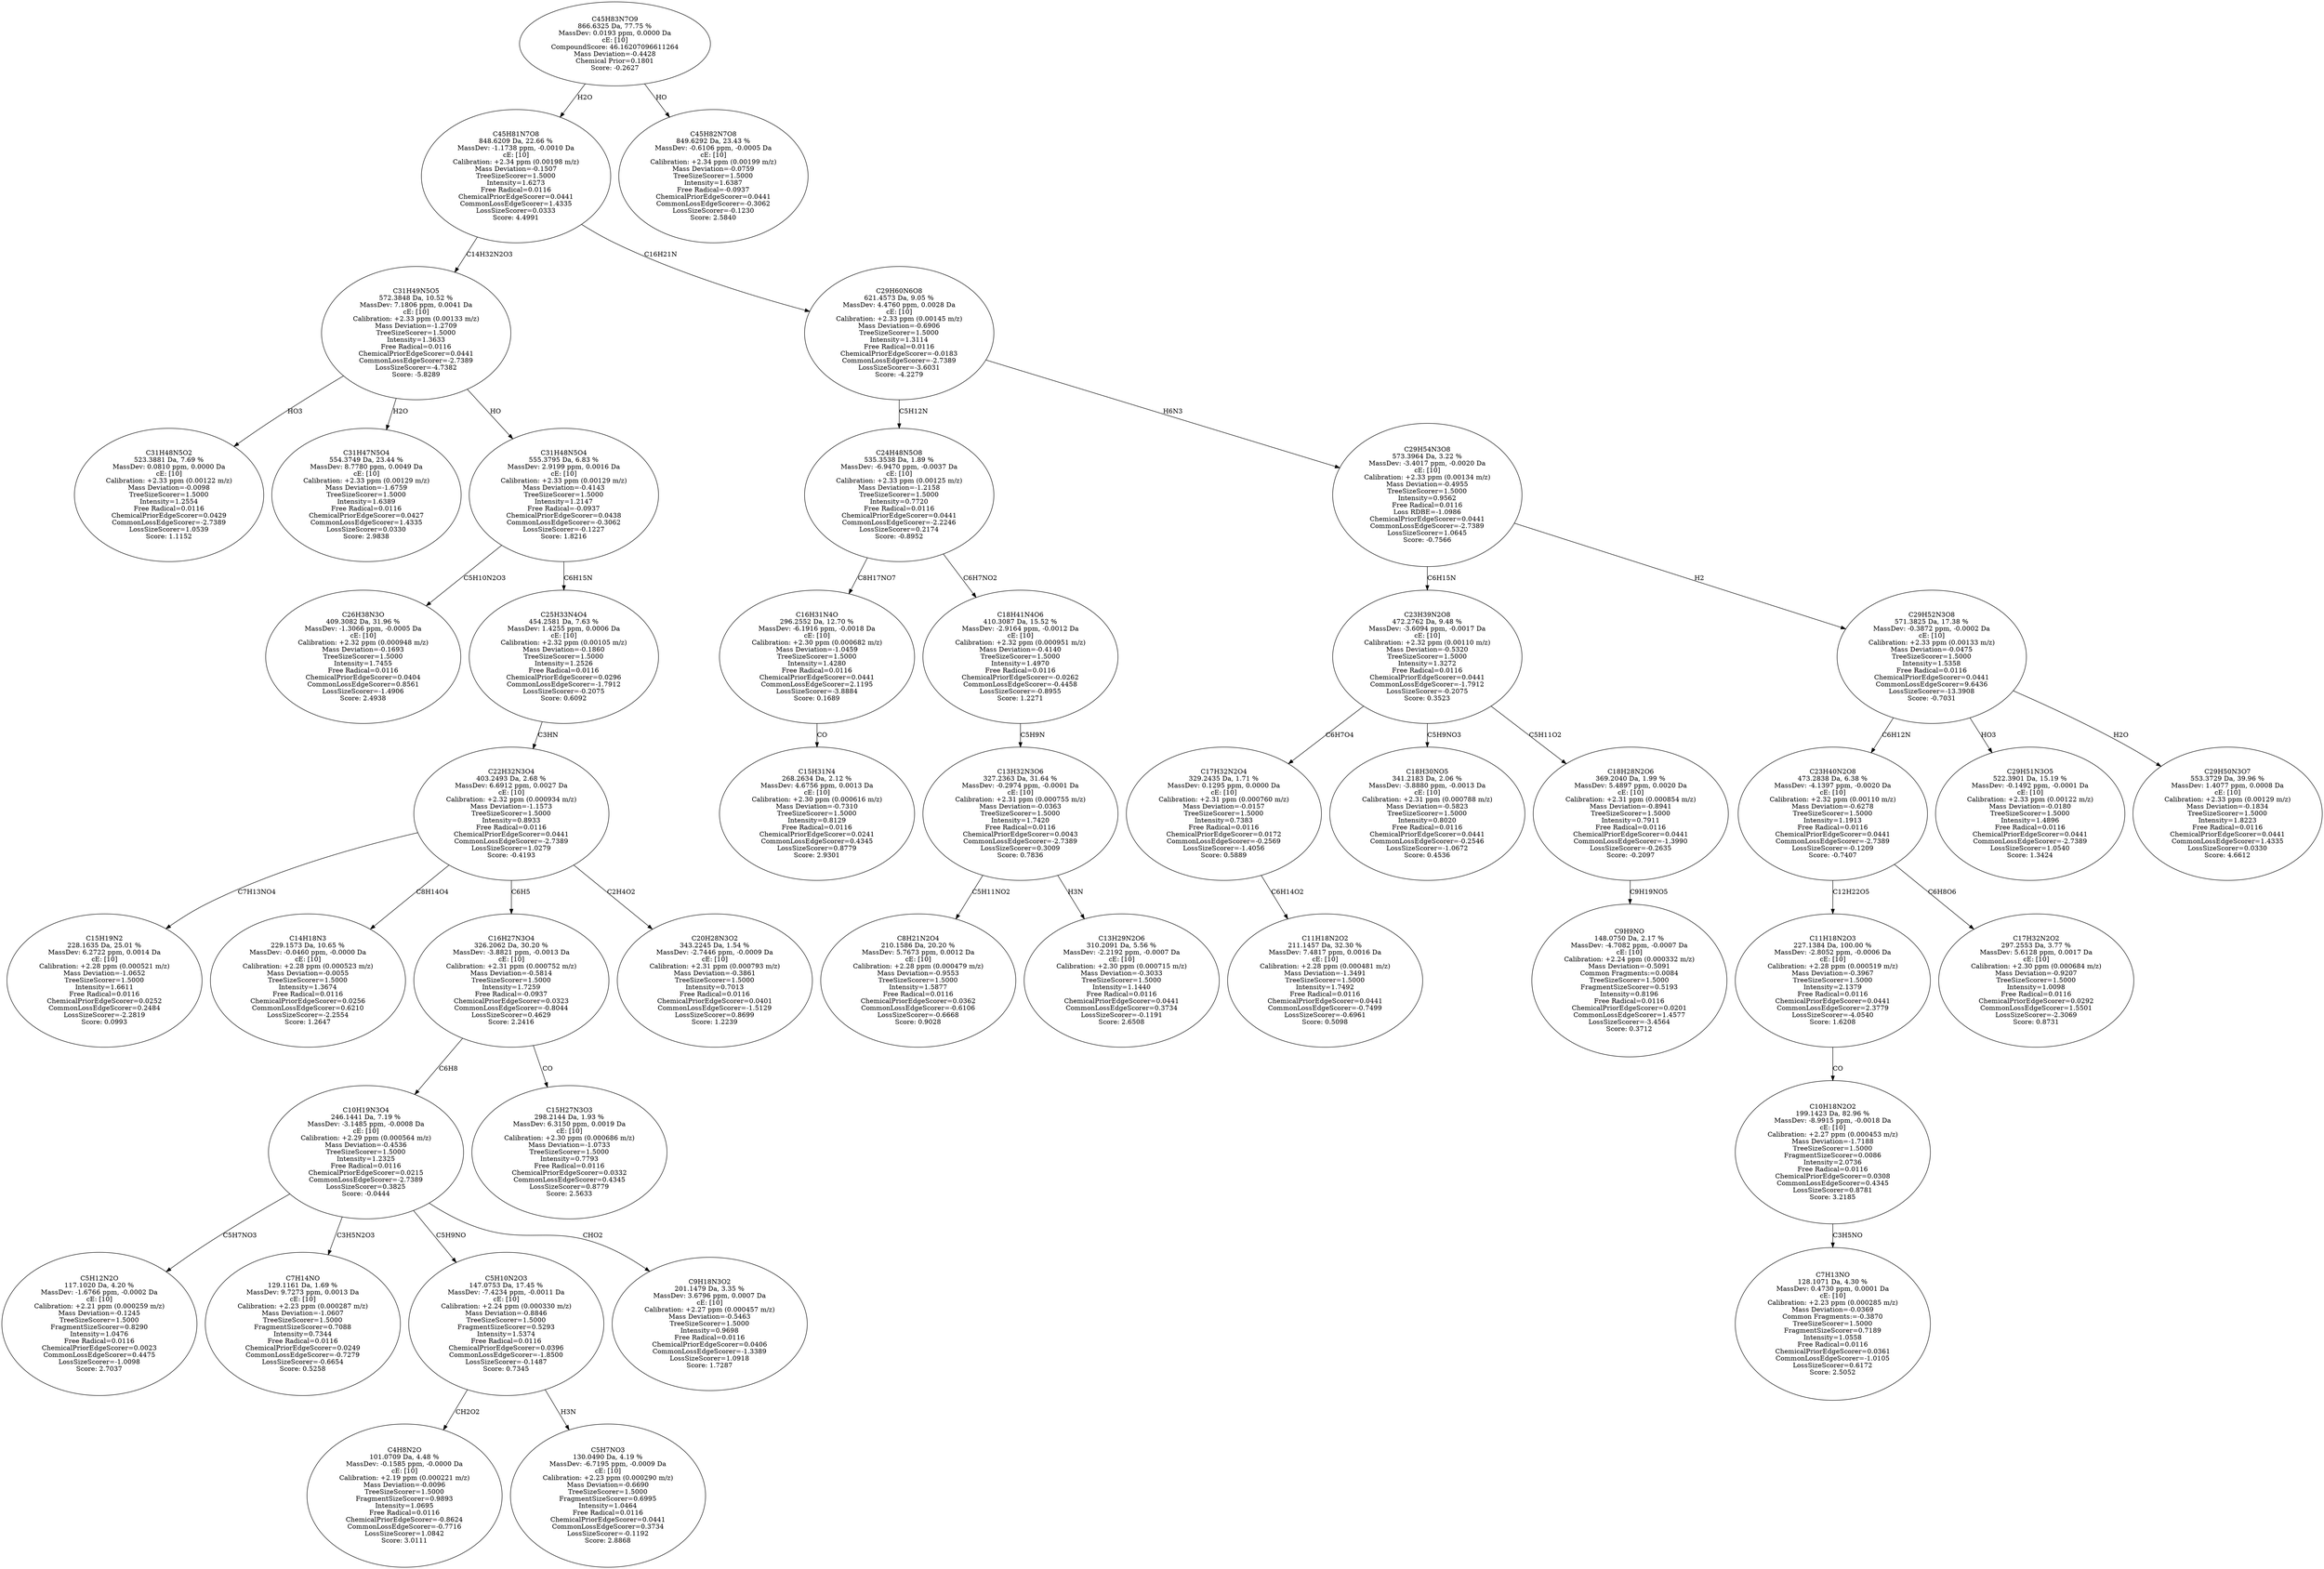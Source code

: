 strict digraph {
v1 [label="C31H48N5O2\n523.3881 Da, 7.69 %\nMassDev: 0.0810 ppm, 0.0000 Da\ncE: [10]\nCalibration: +2.33 ppm (0.00122 m/z)\nMass Deviation=-0.0098\nTreeSizeScorer=1.5000\nIntensity=1.2554\nFree Radical=0.0116\nChemicalPriorEdgeScorer=0.0429\nCommonLossEdgeScorer=-2.7389\nLossSizeScorer=1.0539\nScore: 1.1152"];
v2 [label="C31H47N5O4\n554.3749 Da, 23.44 %\nMassDev: 8.7780 ppm, 0.0049 Da\ncE: [10]\nCalibration: +2.33 ppm (0.00129 m/z)\nMass Deviation=-1.6759\nTreeSizeScorer=1.5000\nIntensity=1.6389\nFree Radical=0.0116\nChemicalPriorEdgeScorer=0.0427\nCommonLossEdgeScorer=1.4335\nLossSizeScorer=0.0330\nScore: 2.9838"];
v3 [label="C26H38N3O\n409.3082 Da, 31.96 %\nMassDev: -1.3066 ppm, -0.0005 Da\ncE: [10]\nCalibration: +2.32 ppm (0.000948 m/z)\nMass Deviation=-0.1693\nTreeSizeScorer=1.5000\nIntensity=1.7455\nFree Radical=0.0116\nChemicalPriorEdgeScorer=0.0404\nCommonLossEdgeScorer=0.8561\nLossSizeScorer=-1.4906\nScore: 2.4938"];
v4 [label="C15H19N2\n228.1635 Da, 25.01 %\nMassDev: 6.2722 ppm, 0.0014 Da\ncE: [10]\nCalibration: +2.28 ppm (0.000521 m/z)\nMass Deviation=-1.0652\nTreeSizeScorer=1.5000\nIntensity=1.6611\nFree Radical=0.0116\nChemicalPriorEdgeScorer=0.0252\nCommonLossEdgeScorer=0.2484\nLossSizeScorer=-2.2819\nScore: 0.0993"];
v5 [label="C14H18N3\n229.1573 Da, 10.65 %\nMassDev: -0.0460 ppm, -0.0000 Da\ncE: [10]\nCalibration: +2.28 ppm (0.000523 m/z)\nMass Deviation=-0.0055\nTreeSizeScorer=1.5000\nIntensity=1.3674\nFree Radical=0.0116\nChemicalPriorEdgeScorer=0.0256\nCommonLossEdgeScorer=0.6210\nLossSizeScorer=-2.2554\nScore: 1.2647"];
v6 [label="C5H12N2O\n117.1020 Da, 4.20 %\nMassDev: -1.6766 ppm, -0.0002 Da\ncE: [10]\nCalibration: +2.21 ppm (0.000259 m/z)\nMass Deviation=-0.1245\nTreeSizeScorer=1.5000\nFragmentSizeScorer=0.8290\nIntensity=1.0476\nFree Radical=0.0116\nChemicalPriorEdgeScorer=0.0023\nCommonLossEdgeScorer=0.4475\nLossSizeScorer=-1.0098\nScore: 2.7037"];
v7 [label="C7H14NO\n129.1161 Da, 1.69 %\nMassDev: 9.7273 ppm, 0.0013 Da\ncE: [10]\nCalibration: +2.23 ppm (0.000287 m/z)\nMass Deviation=-1.0607\nTreeSizeScorer=1.5000\nFragmentSizeScorer=0.7088\nIntensity=0.7344\nFree Radical=0.0116\nChemicalPriorEdgeScorer=0.0249\nCommonLossEdgeScorer=-0.7279\nLossSizeScorer=-0.6654\nScore: 0.5258"];
v8 [label="C4H8N2O\n101.0709 Da, 4.48 %\nMassDev: -0.1585 ppm, -0.0000 Da\ncE: [10]\nCalibration: +2.19 ppm (0.000221 m/z)\nMass Deviation=-0.0096\nTreeSizeScorer=1.5000\nFragmentSizeScorer=0.9893\nIntensity=1.0695\nFree Radical=0.0116\nChemicalPriorEdgeScorer=-0.8624\nCommonLossEdgeScorer=-0.7716\nLossSizeScorer=1.0842\nScore: 3.0111"];
v9 [label="C5H7NO3\n130.0490 Da, 4.19 %\nMassDev: -6.7195 ppm, -0.0009 Da\ncE: [10]\nCalibration: +2.23 ppm (0.000290 m/z)\nMass Deviation=-0.6690\nTreeSizeScorer=1.5000\nFragmentSizeScorer=0.6995\nIntensity=1.0464\nFree Radical=0.0116\nChemicalPriorEdgeScorer=0.0441\nCommonLossEdgeScorer=0.3734\nLossSizeScorer=-0.1192\nScore: 2.8868"];
v10 [label="C5H10N2O3\n147.0753 Da, 17.45 %\nMassDev: -7.4234 ppm, -0.0011 Da\ncE: [10]\nCalibration: +2.24 ppm (0.000330 m/z)\nMass Deviation=-0.8846\nTreeSizeScorer=1.5000\nFragmentSizeScorer=0.5293\nIntensity=1.5374\nFree Radical=0.0116\nChemicalPriorEdgeScorer=0.0396\nCommonLossEdgeScorer=-1.8500\nLossSizeScorer=-0.1487\nScore: 0.7345"];
v11 [label="C9H18N3O2\n201.1479 Da, 3.35 %\nMassDev: 3.6796 ppm, 0.0007 Da\ncE: [10]\nCalibration: +2.27 ppm (0.000457 m/z)\nMass Deviation=-0.5463\nTreeSizeScorer=1.5000\nIntensity=0.9698\nFree Radical=0.0116\nChemicalPriorEdgeScorer=0.0406\nCommonLossEdgeScorer=-1.3389\nLossSizeScorer=1.0918\nScore: 1.7287"];
v12 [label="C10H19N3O4\n246.1441 Da, 7.19 %\nMassDev: -3.1485 ppm, -0.0008 Da\ncE: [10]\nCalibration: +2.29 ppm (0.000564 m/z)\nMass Deviation=-0.4536\nTreeSizeScorer=1.5000\nIntensity=1.2325\nFree Radical=0.0116\nChemicalPriorEdgeScorer=0.0215\nCommonLossEdgeScorer=-2.7389\nLossSizeScorer=0.3825\nScore: -0.0444"];
v13 [label="C15H27N3O3\n298.2144 Da, 1.93 %\nMassDev: 6.3150 ppm, 0.0019 Da\ncE: [10]\nCalibration: +2.30 ppm (0.000686 m/z)\nMass Deviation=-1.0733\nTreeSizeScorer=1.5000\nIntensity=0.7793\nFree Radical=0.0116\nChemicalPriorEdgeScorer=0.0332\nCommonLossEdgeScorer=0.4345\nLossSizeScorer=0.8779\nScore: 2.5633"];
v14 [label="C16H27N3O4\n326.2062 Da, 30.20 %\nMassDev: -3.8821 ppm, -0.0013 Da\ncE: [10]\nCalibration: +2.31 ppm (0.000752 m/z)\nMass Deviation=-0.5814\nTreeSizeScorer=1.5000\nIntensity=1.7259\nFree Radical=-0.0937\nChemicalPriorEdgeScorer=0.0323\nCommonLossEdgeScorer=-0.8044\nLossSizeScorer=0.4629\nScore: 2.2416"];
v15 [label="C20H28N3O2\n343.2245 Da, 1.54 %\nMassDev: -2.7446 ppm, -0.0009 Da\ncE: [10]\nCalibration: +2.31 ppm (0.000793 m/z)\nMass Deviation=-0.3861\nTreeSizeScorer=1.5000\nIntensity=0.7013\nFree Radical=0.0116\nChemicalPriorEdgeScorer=0.0401\nCommonLossEdgeScorer=-1.5129\nLossSizeScorer=0.8699\nScore: 1.2239"];
v16 [label="C22H32N3O4\n403.2493 Da, 2.68 %\nMassDev: 6.6912 ppm, 0.0027 Da\ncE: [10]\nCalibration: +2.32 ppm (0.000934 m/z)\nMass Deviation=-1.1573\nTreeSizeScorer=1.5000\nIntensity=0.8933\nFree Radical=0.0116\nChemicalPriorEdgeScorer=0.0441\nCommonLossEdgeScorer=-2.7389\nLossSizeScorer=1.0279\nScore: -0.4193"];
v17 [label="C25H33N4O4\n454.2581 Da, 7.63 %\nMassDev: 1.4255 ppm, 0.0006 Da\ncE: [10]\nCalibration: +2.32 ppm (0.00105 m/z)\nMass Deviation=-0.1860\nTreeSizeScorer=1.5000\nIntensity=1.2526\nFree Radical=0.0116\nChemicalPriorEdgeScorer=0.0296\nCommonLossEdgeScorer=-1.7912\nLossSizeScorer=-0.2075\nScore: 0.6092"];
v18 [label="C31H48N5O4\n555.3795 Da, 6.83 %\nMassDev: 2.9199 ppm, 0.0016 Da\ncE: [10]\nCalibration: +2.33 ppm (0.00129 m/z)\nMass Deviation=-0.4143\nTreeSizeScorer=1.5000\nIntensity=1.2147\nFree Radical=-0.0937\nChemicalPriorEdgeScorer=0.0438\nCommonLossEdgeScorer=-0.3062\nLossSizeScorer=-0.1227\nScore: 1.8216"];
v19 [label="C31H49N5O5\n572.3848 Da, 10.52 %\nMassDev: 7.1806 ppm, 0.0041 Da\ncE: [10]\nCalibration: +2.33 ppm (0.00133 m/z)\nMass Deviation=-1.2709\nTreeSizeScorer=1.5000\nIntensity=1.3633\nFree Radical=0.0116\nChemicalPriorEdgeScorer=0.0441\nCommonLossEdgeScorer=-2.7389\nLossSizeScorer=-4.7382\nScore: -5.8289"];
v20 [label="C15H31N4\n268.2634 Da, 2.12 %\nMassDev: 4.6756 ppm, 0.0013 Da\ncE: [10]\nCalibration: +2.30 ppm (0.000616 m/z)\nMass Deviation=-0.7310\nTreeSizeScorer=1.5000\nIntensity=0.8129\nFree Radical=0.0116\nChemicalPriorEdgeScorer=0.0241\nCommonLossEdgeScorer=0.4345\nLossSizeScorer=0.8779\nScore: 2.9301"];
v21 [label="C16H31N4O\n296.2552 Da, 12.70 %\nMassDev: -6.1916 ppm, -0.0018 Da\ncE: [10]\nCalibration: +2.30 ppm (0.000682 m/z)\nMass Deviation=-1.0459\nTreeSizeScorer=1.5000\nIntensity=1.4280\nFree Radical=0.0116\nChemicalPriorEdgeScorer=0.0441\nCommonLossEdgeScorer=2.1195\nLossSizeScorer=-3.8884\nScore: 0.1689"];
v22 [label="C8H21N2O4\n210.1586 Da, 20.20 %\nMassDev: 5.7673 ppm, 0.0012 Da\ncE: [10]\nCalibration: +2.28 ppm (0.000479 m/z)\nMass Deviation=-0.9553\nTreeSizeScorer=1.5000\nIntensity=1.5877\nFree Radical=0.0116\nChemicalPriorEdgeScorer=0.0362\nCommonLossEdgeScorer=-0.6106\nLossSizeScorer=-0.6668\nScore: 0.9028"];
v23 [label="C13H29N2O6\n310.2091 Da, 5.56 %\nMassDev: -2.2192 ppm, -0.0007 Da\ncE: [10]\nCalibration: +2.30 ppm (0.000715 m/z)\nMass Deviation=-0.3033\nTreeSizeScorer=1.5000\nIntensity=1.1440\nFree Radical=0.0116\nChemicalPriorEdgeScorer=0.0441\nCommonLossEdgeScorer=0.3734\nLossSizeScorer=-0.1191\nScore: 2.6508"];
v24 [label="C13H32N3O6\n327.2363 Da, 31.64 %\nMassDev: -0.2974 ppm, -0.0001 Da\ncE: [10]\nCalibration: +2.31 ppm (0.000755 m/z)\nMass Deviation=-0.0363\nTreeSizeScorer=1.5000\nIntensity=1.7420\nFree Radical=0.0116\nChemicalPriorEdgeScorer=0.0043\nCommonLossEdgeScorer=-2.7389\nLossSizeScorer=0.3009\nScore: 0.7836"];
v25 [label="C18H41N4O6\n410.3087 Da, 15.52 %\nMassDev: -2.9164 ppm, -0.0012 Da\ncE: [10]\nCalibration: +2.32 ppm (0.000951 m/z)\nMass Deviation=-0.4140\nTreeSizeScorer=1.5000\nIntensity=1.4970\nFree Radical=0.0116\nChemicalPriorEdgeScorer=-0.0262\nCommonLossEdgeScorer=-0.4458\nLossSizeScorer=-0.8955\nScore: 1.2271"];
v26 [label="C24H48N5O8\n535.3538 Da, 1.89 %\nMassDev: -6.9470 ppm, -0.0037 Da\ncE: [10]\nCalibration: +2.33 ppm (0.00125 m/z)\nMass Deviation=-1.2158\nTreeSizeScorer=1.5000\nIntensity=0.7720\nFree Radical=0.0116\nChemicalPriorEdgeScorer=0.0441\nCommonLossEdgeScorer=-2.2246\nLossSizeScorer=0.2174\nScore: -0.8952"];
v27 [label="C11H18N2O2\n211.1457 Da, 32.30 %\nMassDev: 7.4817 ppm, 0.0016 Da\ncE: [10]\nCalibration: +2.28 ppm (0.000481 m/z)\nMass Deviation=-1.3491\nTreeSizeScorer=1.5000\nIntensity=1.7492\nFree Radical=0.0116\nChemicalPriorEdgeScorer=0.0441\nCommonLossEdgeScorer=-0.7499\nLossSizeScorer=-0.6961\nScore: 0.5098"];
v28 [label="C17H32N2O4\n329.2435 Da, 1.71 %\nMassDev: 0.1295 ppm, 0.0000 Da\ncE: [10]\nCalibration: +2.31 ppm (0.000760 m/z)\nMass Deviation=-0.0157\nTreeSizeScorer=1.5000\nIntensity=0.7383\nFree Radical=0.0116\nChemicalPriorEdgeScorer=0.0172\nCommonLossEdgeScorer=-0.2569\nLossSizeScorer=-1.4056\nScore: 0.5889"];
v29 [label="C18H30NO5\n341.2183 Da, 2.06 %\nMassDev: -3.8880 ppm, -0.0013 Da\ncE: [10]\nCalibration: +2.31 ppm (0.000788 m/z)\nMass Deviation=-0.5823\nTreeSizeScorer=1.5000\nIntensity=0.8020\nFree Radical=0.0116\nChemicalPriorEdgeScorer=0.0441\nCommonLossEdgeScorer=-0.2546\nLossSizeScorer=-1.0672\nScore: 0.4536"];
v30 [label="C9H9NO\n148.0750 Da, 2.17 %\nMassDev: -4.7082 ppm, -0.0007 Da\ncE: [10]\nCalibration: +2.24 ppm (0.000332 m/z)\nMass Deviation=-0.5091\nCommon Fragments:=0.0084\nTreeSizeScorer=1.5000\nFragmentSizeScorer=0.5193\nIntensity=0.8196\nFree Radical=0.0116\nChemicalPriorEdgeScorer=0.0201\nCommonLossEdgeScorer=1.4577\nLossSizeScorer=-3.4564\nScore: 0.3712"];
v31 [label="C18H28N2O6\n369.2040 Da, 1.99 %\nMassDev: 5.4897 ppm, 0.0020 Da\ncE: [10]\nCalibration: +2.31 ppm (0.000854 m/z)\nMass Deviation=-0.8941\nTreeSizeScorer=1.5000\nIntensity=0.7911\nFree Radical=0.0116\nChemicalPriorEdgeScorer=0.0441\nCommonLossEdgeScorer=-1.3990\nLossSizeScorer=-0.2635\nScore: -0.2097"];
v32 [label="C23H39N2O8\n472.2762 Da, 9.48 %\nMassDev: -3.6094 ppm, -0.0017 Da\ncE: [10]\nCalibration: +2.32 ppm (0.00110 m/z)\nMass Deviation=-0.5320\nTreeSizeScorer=1.5000\nIntensity=1.3272\nFree Radical=0.0116\nChemicalPriorEdgeScorer=0.0441\nCommonLossEdgeScorer=-1.7912\nLossSizeScorer=-0.2075\nScore: 0.3523"];
v33 [label="C7H13NO\n128.1071 Da, 4.30 %\nMassDev: 0.4730 ppm, 0.0001 Da\ncE: [10]\nCalibration: +2.23 ppm (0.000285 m/z)\nMass Deviation=-0.0369\nCommon Fragments:=-0.3870\nTreeSizeScorer=1.5000\nFragmentSizeScorer=0.7189\nIntensity=1.0558\nFree Radical=0.0116\nChemicalPriorEdgeScorer=0.0361\nCommonLossEdgeScorer=-1.0105\nLossSizeScorer=0.6172\nScore: 2.5052"];
v34 [label="C10H18N2O2\n199.1423 Da, 82.96 %\nMassDev: -8.9915 ppm, -0.0018 Da\ncE: [10]\nCalibration: +2.27 ppm (0.000453 m/z)\nMass Deviation=-1.7188\nTreeSizeScorer=1.5000\nFragmentSizeScorer=0.0086\nIntensity=2.0736\nFree Radical=0.0116\nChemicalPriorEdgeScorer=0.0308\nCommonLossEdgeScorer=0.4345\nLossSizeScorer=0.8781\nScore: 3.2185"];
v35 [label="C11H18N2O3\n227.1384 Da, 100.00 %\nMassDev: -2.8052 ppm, -0.0006 Da\ncE: [10]\nCalibration: +2.28 ppm (0.000519 m/z)\nMass Deviation=-0.3967\nTreeSizeScorer=1.5000\nIntensity=2.1379\nFree Radical=0.0116\nChemicalPriorEdgeScorer=0.0441\nCommonLossEdgeScorer=2.3779\nLossSizeScorer=-4.0540\nScore: 1.6208"];
v36 [label="C17H32N2O2\n297.2553 Da, 3.77 %\nMassDev: 5.6128 ppm, 0.0017 Da\ncE: [10]\nCalibration: +2.30 ppm (0.000684 m/z)\nMass Deviation=-0.9207\nTreeSizeScorer=1.5000\nIntensity=1.0098\nFree Radical=0.0116\nChemicalPriorEdgeScorer=0.0292\nCommonLossEdgeScorer=1.5501\nLossSizeScorer=-2.3069\nScore: 0.8731"];
v37 [label="C23H40N2O8\n473.2838 Da, 6.38 %\nMassDev: -4.1397 ppm, -0.0020 Da\ncE: [10]\nCalibration: +2.32 ppm (0.00110 m/z)\nMass Deviation=-0.6278\nTreeSizeScorer=1.5000\nIntensity=1.1913\nFree Radical=0.0116\nChemicalPriorEdgeScorer=0.0441\nCommonLossEdgeScorer=-2.7389\nLossSizeScorer=-0.1209\nScore: -0.7407"];
v38 [label="C29H51N3O5\n522.3901 Da, 15.19 %\nMassDev: -0.1492 ppm, -0.0001 Da\ncE: [10]\nCalibration: +2.33 ppm (0.00122 m/z)\nMass Deviation=-0.0180\nTreeSizeScorer=1.5000\nIntensity=1.4896\nFree Radical=0.0116\nChemicalPriorEdgeScorer=0.0441\nCommonLossEdgeScorer=-2.7389\nLossSizeScorer=1.0540\nScore: 1.3424"];
v39 [label="C29H50N3O7\n553.3729 Da, 39.96 %\nMassDev: 1.4077 ppm, 0.0008 Da\ncE: [10]\nCalibration: +2.33 ppm (0.00129 m/z)\nMass Deviation=-0.1834\nTreeSizeScorer=1.5000\nIntensity=1.8223\nFree Radical=0.0116\nChemicalPriorEdgeScorer=0.0441\nCommonLossEdgeScorer=1.4335\nLossSizeScorer=0.0330\nScore: 4.6612"];
v40 [label="C29H52N3O8\n571.3825 Da, 17.38 %\nMassDev: -0.3872 ppm, -0.0002 Da\ncE: [10]\nCalibration: +2.33 ppm (0.00133 m/z)\nMass Deviation=-0.0475\nTreeSizeScorer=1.5000\nIntensity=1.5358\nFree Radical=0.0116\nChemicalPriorEdgeScorer=0.0441\nCommonLossEdgeScorer=9.6436\nLossSizeScorer=-13.3908\nScore: -0.7031"];
v41 [label="C29H54N3O8\n573.3964 Da, 3.22 %\nMassDev: -3.4017 ppm, -0.0020 Da\ncE: [10]\nCalibration: +2.33 ppm (0.00134 m/z)\nMass Deviation=-0.4955\nTreeSizeScorer=1.5000\nIntensity=0.9562\nFree Radical=0.0116\nLoss RDBE=-1.0986\nChemicalPriorEdgeScorer=0.0441\nCommonLossEdgeScorer=-2.7389\nLossSizeScorer=1.0645\nScore: -0.7566"];
v42 [label="C29H60N6O8\n621.4573 Da, 9.05 %\nMassDev: 4.4760 ppm, 0.0028 Da\ncE: [10]\nCalibration: +2.33 ppm (0.00145 m/z)\nMass Deviation=-0.6906\nTreeSizeScorer=1.5000\nIntensity=1.3114\nFree Radical=0.0116\nChemicalPriorEdgeScorer=-0.0183\nCommonLossEdgeScorer=-2.7389\nLossSizeScorer=-3.6031\nScore: -4.2279"];
v43 [label="C45H81N7O8\n848.6209 Da, 22.66 %\nMassDev: -1.1738 ppm, -0.0010 Da\ncE: [10]\nCalibration: +2.34 ppm (0.00198 m/z)\nMass Deviation=-0.1507\nTreeSizeScorer=1.5000\nIntensity=1.6273\nFree Radical=0.0116\nChemicalPriorEdgeScorer=0.0441\nCommonLossEdgeScorer=1.4335\nLossSizeScorer=0.0333\nScore: 4.4991"];
v44 [label="C45H82N7O8\n849.6292 Da, 23.43 %\nMassDev: -0.6106 ppm, -0.0005 Da\ncE: [10]\nCalibration: +2.34 ppm (0.00199 m/z)\nMass Deviation=-0.0759\nTreeSizeScorer=1.5000\nIntensity=1.6387\nFree Radical=-0.0937\nChemicalPriorEdgeScorer=0.0441\nCommonLossEdgeScorer=-0.3062\nLossSizeScorer=-0.1230\nScore: 2.5840"];
v45 [label="C45H83N7O9\n866.6325 Da, 77.75 %\nMassDev: 0.0193 ppm, 0.0000 Da\ncE: [10]\nCompoundScore: 46.16207096611264\nMass Deviation=-0.4428\nChemical Prior=0.1801\nScore: -0.2627"];
v19 -> v1 [label="HO3"];
v19 -> v2 [label="H2O"];
v18 -> v3 [label="C5H10N2O3"];
v16 -> v4 [label="C7H13NO4"];
v16 -> v5 [label="C8H14O4"];
v12 -> v6 [label="C5H7NO3"];
v12 -> v7 [label="C3H5N2O3"];
v10 -> v8 [label="CH2O2"];
v10 -> v9 [label="H3N"];
v12 -> v10 [label="C5H9NO"];
v12 -> v11 [label="CHO2"];
v14 -> v12 [label="C6H8"];
v14 -> v13 [label="CO"];
v16 -> v14 [label="C6H5"];
v16 -> v15 [label="C2H4O2"];
v17 -> v16 [label="C3HN"];
v18 -> v17 [label="C6H15N"];
v19 -> v18 [label="HO"];
v43 -> v19 [label="C14H32N2O3"];
v21 -> v20 [label="CO"];
v26 -> v21 [label="C8H17NO7"];
v24 -> v22 [label="C5H11NO2"];
v24 -> v23 [label="H3N"];
v25 -> v24 [label="C5H9N"];
v26 -> v25 [label="C6H7NO2"];
v42 -> v26 [label="C5H12N"];
v28 -> v27 [label="C6H14O2"];
v32 -> v28 [label="C6H7O4"];
v32 -> v29 [label="C5H9NO3"];
v31 -> v30 [label="C9H19NO5"];
v32 -> v31 [label="C5H11O2"];
v41 -> v32 [label="C6H15N"];
v34 -> v33 [label="C3H5NO"];
v35 -> v34 [label="CO"];
v37 -> v35 [label="C12H22O5"];
v37 -> v36 [label="C6H8O6"];
v40 -> v37 [label="C6H12N"];
v40 -> v38 [label="HO3"];
v40 -> v39 [label="H2O"];
v41 -> v40 [label="H2"];
v42 -> v41 [label="H6N3"];
v43 -> v42 [label="C16H21N"];
v45 -> v43 [label="H2O"];
v45 -> v44 [label="HO"];
}